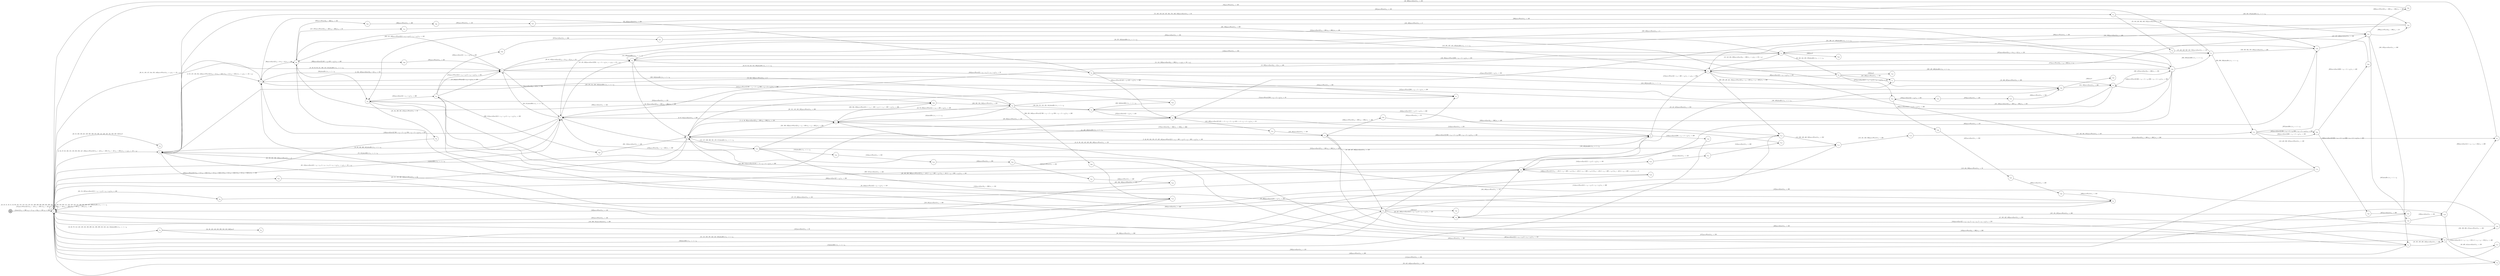 digraph EFSM{
  graph [rankdir="LR", fontname="Latin Modern Math"];
  node [color="black", fillcolor="white", shape="circle", style="filled", fontname="Latin Modern Math"];
  edge [fontname="Latin Modern Math"];

  s0[fillcolor="gray", label=<s<sub>0</sub>>];
  s1[label=<s<sub>1</sub>>];
  s2[label=<s<sub>2</sub>>];
  s3[label=<s<sub>3</sub>>];
  s4[label=<s<sub>4</sub>>];
  s5[label=<s<sub>5</sub>>];
  s6[label=<s<sub>6</sub>>];
  s7[label=<s<sub>7</sub>>];
  s8[label=<s<sub>8</sub>>];
  s10[label=<s<sub>10</sub>>];
  s11[label=<s<sub>11</sub>>];
  s12[label=<s<sub>12</sub>>];
  s16[label=<s<sub>16</sub>>];
  s17[label=<s<sub>17</sub>>];
  s18[label=<s<sub>18</sub>>];
  s19[label=<s<sub>19</sub>>];
  s26[label=<s<sub>26</sub>>];
  s27[label=<s<sub>27</sub>>];
  s28[label=<s<sub>28</sub>>];
  s29[label=<s<sub>29</sub>>];
  s32[label=<s<sub>32</sub>>];
  s42[label=<s<sub>42</sub>>];
  s44[label=<s<sub>44</sub>>];
  s45[label=<s<sub>45</sub>>];
  s46[label=<s<sub>46</sub>>];
  s47[label=<s<sub>47</sub>>];
  s48[label=<s<sub>48</sub>>];
  s49[label=<s<sub>49</sub>>];
  s54[label=<s<sub>54</sub>>];
  s56[label=<s<sub>56</sub>>];
  s59[label=<s<sub>59</sub>>];
  s61[label=<s<sub>61</sub>>];
  s64[label=<s<sub>64</sub>>];
  s68[label=<s<sub>68</sub>>];
  s71[label=<s<sub>71</sub>>];
  s75[label=<s<sub>75</sub>>];
  s76[label=<s<sub>76</sub>>];
  s77[label=<s<sub>77</sub>>];
  s96[label=<s<sub>96</sub>>];
  s97[label=<s<sub>97</sub>>];
  s106[label=<s<sub>106</sub>>];
  s107[label=<s<sub>107</sub>>];
  s108[label=<s<sub>108</sub>>];
  s109[label=<s<sub>109</sub>>];
  s110[label=<s<sub>110</sub>>];
  s114[label=<s<sub>114</sub>>];
  s115[label=<s<sub>115</sub>>];
  s116[label=<s<sub>116</sub>>];
  s117[label=<s<sub>117</sub>>];
  s118[label=<s<sub>118</sub>>];
  s120[label=<s<sub>120</sub>>];
  s126[label=<s<sub>126</sub>>];
  s133[label=<s<sub>133</sub>>];
  s151[label=<s<sub>151</sub>>];
  s152[label=<s<sub>152</sub>>];
  s160[label=<s<sub>160</sub>>];
  s163[label=<s<sub>163</sub>>];
  s186[label=<s<sub>186</sub>>];
  s198[label=<s<sub>198</sub>>];
  s199[label=<s<sub>199</sub>>];
  s204[label=<s<sub>204</sub>>];
  s205[label=<s<sub>205</sub>>];
  s215[label=<s<sub>215</sub>>];
  s232[label=<s<sub>232</sub>>];
  s256[label=<s<sub>256</sub>>];
  s257[label=<s<sub>257</sub>>];
  s278[label=<s<sub>278</sub>>];
  s279[label=<s<sub>279</sub>>];
  s284[label=<s<sub>284</sub>>];
  s300[label=<s<sub>300</sub>>];
  s306[label=<s<sub>306</sub>>];
  s322[label=<s<sub>322</sub>>];
  s326[label=<s<sub>326</sub>>];
  s380[label=<s<sub>380</sub>>];
  s390[label=<s<sub>390</sub>>];
  s395[label=<s<sub>395</sub>>];
  s396[label=<s<sub>396</sub>>];
  s397[label=<s<sub>397</sub>>];
  s415[label=<s<sub>415</sub>>];
  s418[label=<s<sub>418</sub>>];
  s446[label=<s<sub>446</sub>>];
  s466[label=<s<sub>466</sub>>];
  s467[label=<s<sub>467</sub>>];
  s496[label=<s<sub>496</sub>>];
  s497[label=<s<sub>497</sub>>];
  s498[label=<s<sub>498</sub>>];
  s510[label=<s<sub>510</sub>>];
  s511[label=<s<sub>511</sub>>];
  s512[label=<s<sub>512</sub>>];
  s518[label=<s<sub>518</sub>>];
  s519[label=<s<sub>519</sub>>];
  s520[label=<s<sub>520</sub>>];
  s521[label=<s<sub>521</sub>>];
  s522[label=<s<sub>522</sub>>];
  s530[label=<s<sub>530</sub>>];

  s0->s1[label=<<i> [1]start:2/o<sub>1</sub> := 200, o<sub>2</sub> := 3, o<sub>3</sub> := 0&#91;r<sub>3</sub> := 150, r<sub>2</sub> := 250&#93;</i>>];
  s4->s5[label=<<i> [5]moveEast:0&#91;r<sub>3</sub> &gt; 0&#93;/o<sub>1</sub> := 200</i>>];
  s5->s10[label=<<i> [10, 125, 222]moveEast:0&#91;796 &gt; r<sub>3</sub> + 2 &times; r<sub>2</sub>&#93;/o<sub>1</sub> := r<sub>2</sub>&#91;r<sub>2</sub> := 50 + r<sub>2</sub>&#93;</i>>];
  s10->s11[label=<<i> [11, 141, 223]moveEast:0&#91;r<sub>2</sub> &gt; 298&#93;/o<sub>1</sub> := r<sub>2</sub>&#91;r<sub>2</sub> := 50 + r<sub>2</sub>&#93;</i>>];
  s12->s7[label=<<i> [13, 330]moveEast:0&#91;r<sub>3</sub> &gt; 0&#93;/o<sub>1</sub> := 400</i>>];
  s7->s2[label=<<i> [14]shieldHit:1/o<sub>1</sub> := -1 + i<sub>0</sub></i>>];
  s16->s17[label=<<i> [17]moveWest:0&#91;102 &gt; r<sub>3</sub>&#93;/o<sub>1</sub> := 350</i>>];
  s17->s18[label=<<i> [18, 166, 227]moveWest:0/o<sub>1</sub> := 300</i>>];
  s10->s7[label=<<i> [40, 85]moveEast:0&#91;!(r<sub>2</sub> &gt; 298&or;r<sub>2</sub> &gt; 298)&#93;/o<sub>1</sub> := 100</i>>];
  s42->s8[label=<<i> [43]shieldHit:1/o<sub>1</sub> := -1 + i<sub>0</sub></i>>];
  s45->s56[label=<<i> [56, 243]moveWest:0&#91;2 &times; r<sub>3</sub> &gt; r<sub>2</sub>&#93;/o<sub>1</sub> := 150</i>>];
  s56->s4[label=<<i> [57, 244]moveWest:0&#91;2 &times; r<sub>3</sub> &gt; r<sub>2</sub>&#93;/o<sub>1</sub> := 100</i>>];
  s59->s11[label=<<i> [60]moveEast:0&#91;2 &times; r<sub>3</sub> &gt; r<sub>2</sub>&#93;/o<sub>1</sub> := 150</i>>];
  s11->s61[label=<<i> [61]moveEast:0&#91;!(r<sub>2</sub> &gt; 300&or;r<sub>2</sub> &gt; 300)&#93;/o<sub>1</sub> := 200</i>>];
  s61->s1[label=<<i> [62, 369]moveEast:0/o<sub>1</sub> := 250</i>>];
  s1->s5[label=<<i> [65, 124]moveEast:0&#91;2 &times; r<sub>3</sub> &gt; r<sub>2</sub>, 2 &times; r<sub>3</sub> &gt; r<sub>2</sub>, 2 &times; r<sub>3</sub> &gt; r<sub>2</sub>&#93;/o<sub>1</sub> := r<sub>2</sub>&#91;r<sub>2</sub> := 50 + r<sub>2</sub>&#93;</i>>];
  s5->s4[label=<<i> [66, 311]shieldHit:1/o<sub>1</sub> := -1 + i<sub>0</sub></i>>];
  s16->s68[label=<<i> [68]moveWest:0&#91;!(102 &gt; r<sub>3</sub>&or;102 &gt; r<sub>3</sub>)&#93;/o<sub>1</sub> := 200</i>>];
  s68->s8[label=<<i> [69, 252]moveWest:0/o<sub>1</sub> := 150</i>>];
  s8->s42[label=<<i> [42, 70, 253]moveWest:0&#91;-1 &times; r<sub>3</sub> &gt; -500 + r<sub>2</sub>&#93;/o<sub>1</sub> := 100</i>>];
  s42->s71[label=<<i> [71]moveWest:0&#91;796 &gt; r<sub>3</sub> + 2 &times; r<sub>2</sub>&#93;/o<sub>1</sub> := 50</i>>];
  s2->s5[label=<<i> [73, 101]shieldHit:1/o<sub>1</sub> := -1 + i<sub>0</sub></i>>];
  s77->s1[label=<<i> [78]moveWest:0/o<sub>1</sub> := 100</i>>];
  s4->s10[label=<<i> [39, 84, 452]moveEast:0&#91;!(r<sub>3</sub> &gt; 0&or;r<sub>3</sub> &gt; 0)&#93;/o<sub>1</sub> := 50</i>>];
  s5->s6[label=<<i> [6, 21, 88, 132, 149, 169, 236, 480]moveWest:0/o<sub>1</sub> := 150</i>>];
  s7->s8[label=<<i> [8, 41, 86, 90]moveEast:0&#91;!(r<sub>2</sub> &gt; 300&or;r<sub>2</sub> &gt; 300)&#93;/o<sub>1</sub> := 150</i>>];
  s8->s5[label=<<i> [9, 87, 91]moveEast:0/o<sub>1</sub> := 200</i>>];
  s2->s4[label=<<i> [15, 38, 83, 93, 211, 382, 413, 451]alienHit:1/o<sub>1</sub> := 1 + i<sub>0</sub></i>>];
  s4->s16[label=<<i> [16, 67, 94, 212, 312, 392]alienHit:1/o<sub>1</sub> := 1 + i<sub>0</sub></i>>];
  s16->s3[label=<<i> [95, 313]moveEast:0/o<sub>1</sub> := 250</i>>];
  s3->s96[label=<<i> [96]moveEast:0&#91;!(r<sub>3</sub> &gt; 0&or;r<sub>3</sub> &gt; 0)&#93;/o<sub>1</sub> := 300</i>>];
  s96->s97[label=<<i> [97, 282]moveEast:0&#91;450 &gt; r<sub>2</sub>&#93;/o<sub>1</sub> := 350</i>>];
  s97->s1[label=<<i> [98, 500]moveWest:0/o<sub>1</sub> := 300</i>>];
  s107->s108[label=<<i> [108, 476]moveEast:0/o<sub>1</sub> := 300</i>>];
  s108->s109[label=<<i> [109]moveEast:0/o<sub>1</sub> := 350</i>>];
  s109->s110[label=<<i> [110]moveEast:0&#91;!(-2 &times; r<sub>3</sub> + r<sub>2</sub> &gt; 353&or;-2 &times; r<sub>3</sub> + r<sub>2</sub> &gt; 353)&#93;/o<sub>1</sub> := 400</i>>];
  s110->s1[label=<<i> [111]moveWest:0/o<sub>1</sub> := 350</i>>];
  s45->s114[label=<<i> [114]moveWest:0&#91;!(2 &times; r<sub>3</sub> &gt; r<sub>2</sub>&or;2 &times; r<sub>3</sub> &gt; r<sub>2</sub>)&#93;/o<sub>1</sub> := 300</i>>];
  s114->s115[label=<<i> [115, 260, 430, 462, 505]moveWest:0/o<sub>1</sub> := 250</i>>];
  s115->s116[label=<<i> [116, 431, 463, 506]moveWest:0/o<sub>1</sub> := 200</i>>];
  s116->s117[label=<<i> [117, 432, 464, 507]moveWest:0/o<sub>1</sub> := 150</i>>];
  s117->s118[label=<<i> [118, 433, 508, 537]moveWest:0/o<sub>1</sub> := 100</i>>];
  s27->s120[label=<<i> [120]moveWest:0&#91;!(!(!(r<sub>3</sub> &gt; -49&or;2 &times; r<sub>2</sub> &gt; 699 + r<sub>3</sub>)&or;!(r<sub>3</sub> &gt; -49&or;2 &times; r<sub>2</sub> &gt; 699 + r<sub>3</sub>))&or;!(!(r<sub>3</sub> &gt; -49&or;2 &times; r<sub>2</sub> &gt; 699 + r<sub>3</sub>)&or;!(r<sub>3</sub> &gt; -49&or;2 &times; r<sub>2</sub> &gt; 699 + r<sub>3</sub>)))&#93;/o<sub>1</sub> := 0</i>>];
  s120->s1[label=<<i> [121]moveEast:0/o<sub>1</sub> := 50</i>>];
  s10->s126[label=<<i> [126, 294]moveWest:0&#91;896 &gt; r<sub>3</sub> + 2 &times; r<sub>2</sub>&#93;/o<sub>1</sub> := 250</i>>];
  s126->s5[label=<<i> [127]moveWest:0&#91;896 &gt; r<sub>3</sub> + 2 &times; r<sub>2</sub>&#93;/o<sub>1</sub> := 200</i>>];
  s5->s3[label=<<i> [128]moveEast:0&#91;!(796 &gt; r<sub>3</sub> + 2 &times; r<sub>2</sub>&or;796 &gt; r<sub>3</sub> + 2 &times; r<sub>2</sub>)&#93;/o<sub>1</sub> := 250</i>>];
  s6->s133[label=<<i> [133]moveEast:0&#91;896 &gt; r<sub>3</sub> + 2 &times; r<sub>2</sub>&#93;/o<sub>1</sub> := 200</i>>];
  s133->s1[label=<<i> [134]shieldHit:1/o<sub>1</sub> := -1 + i<sub>0</sub></i>>];
  s2->s3[label=<<i> [3, 35, 137, 156, 354, 448]moveWest:0&#91;!(!(r<sub>3</sub> &gt; 51&or;r<sub>2</sub> &gt; 848)&or;!(r<sub>3</sub> &gt; 51&or;r<sub>2</sub> &gt; 848))&#93;/o<sub>1</sub> := r<sub>3</sub>&#91;r<sub>3</sub> := -50 + r<sub>3</sub>&#93;</i>>];
  s12->s10[label=<<i> [143]moveWest:0/o<sub>1</sub> := 350</i>>];
  s10->s10[label=<<i> [144, 200]shieldHit:1/o<sub>1</sub> := -1 + i<sub>0</sub></i>>];
  s126->s18[label=<<i> [146]moveWest:0&#91;!(896 &gt; r<sub>3</sub> + 2 &times; r<sub>2</sub>&or;896 &gt; r<sub>3</sub> + 2 &times; r<sub>2</sub>)&#93;/o<sub>1</sub> := 300</i>>];
  s19->s5[label=<<i> [20, 131, 148, 168, 235]moveWest:0/o<sub>1</sub> := 200</i>>];
  s151->s152[label=<<i> [152]moveEast:0&#91;r<sub>2</sub> &gt; 300&#93;/o<sub>1</sub> := 150</i>>];
  s152->s1[label=<<i> [153, 308, 351]moveEast:0/o<sub>1</sub> := 200</i>>];
  s3->s1[label=<<i> [36, 81, 138, 157, 344, 355, 449]moveWest:0/o<sub>1</sub> := r<sub>3</sub>&#91;r<sub>3</sub> := -50 + r<sub>3</sub>&#93;</i>>];
  s160->s12[label=<<i> [161, 376]moveEast:0/o<sub>1</sub> := 100</i>>];
  s59->s163[label=<<i> [163]win:0</i>>];
  s59->s17[label=<<i> [165, 226]moveWest:0/o<sub>1</sub> := 350</i>>];
  s18->s19[label=<<i> [19, 147, 167]moveWest:0/o<sub>1</sub> := 250</i>>];
  s27->s6[label=<<i> [176, 435]alienHit:1/o<sub>1</sub> := 1 + i<sub>0</sub></i>>];
  s45->s47[label=<<i> [184]moveEast:0&#91;2 &times; r<sub>3</sub> &gt; r<sub>2</sub>, 2 &times; r<sub>3</sub> &gt; r<sub>2</sub>, 2 &times; r<sub>3</sub> &gt; r<sub>2</sub>&#93;/o<sub>1</sub> := 250</i>>];
  s47->s48[label=<<i> [48, 185, 189, 408, 440]moveEast:0/o<sub>1</sub> := 300</i>>];
  s186->s46[label=<<i> [187, 191, 287]moveWest:0/o<sub>1</sub> := 200</i>>];
  s46->s27[label=<<i> [192, 288]moveWest:0/o<sub>1</sub> := 150</i>>];
  s45->s198[label=<<i> [198, 493]alienHit:1/o<sub>1</sub> := 1 + i<sub>0</sub></i>>];
  s198->s199[label=<<i> [199]win:0</i>>];
  s10->s126[label=<<i> [145, 201, 327, 453, 459]alienHit:1/o<sub>1</sub> := 1 + i<sub>0</sub></i>>];
  s126->s77[label=<<i> [202, 295]shieldHit:1/o<sub>1</sub> := -1 + i<sub>0</sub></i>>];
  s117->s204[label=<<i> [204]moveEast:0&#91;896 &gt; r<sub>3</sub> + 2 &times; r<sub>2</sub>&#93;/o<sub>1</sub> := 350</i>>];
  s204->s205[label=<<i> [205]moveEast:0&#91;896 &gt; r<sub>3</sub> + 2 &times; r<sub>2</sub>&#93;/o<sub>1</sub> := 400</i>>];
  s205->s11[label=<<i> [206]moveWest:0/o<sub>1</sub> := 350</i>>];
  s114->s1[label=<<i> [208, 317]moveEast:0/o<sub>1</sub> := 350</i>>];
  s16->s198[label=<<i> [213, 393]alienHit:1/o<sub>1</sub> := 1 + i<sub>0</sub></i>>];
  s198->s18[label=<<i> [214, 494]moveEast:0/o<sub>1</sub> := 200</i>>];
  s18->s215[label=<<i> [215, 495]moveEast:0&#91;!(r<sub>2</sub> &gt; 300&or;r<sub>2</sub> &gt; 300)&#93;/o<sub>1</sub> := 250</i>>];
  s215->s7[label=<<i> [216]moveWest:0/o<sub>1</sub> := 200</i>>];
  s151->s115[label=<<i> [218]moveEast:0&#91;!(r<sub>2</sub> &gt; 300&or;r<sub>2</sub> &gt; 300)&#93;/o<sub>1</sub> := 250</i>>];
  s115->s1[label=<<i> [219, 261]moveEast:0/o<sub>1</sub> := 300</i>>];
  s11->s12[label=<<i> [12, 142, 224, 329]moveEast:0&#91;r<sub>2</sub> &gt; 300&#93;/o<sub>1</sub> := r<sub>2</sub>&#91;r<sub>2</sub> := 50 + r<sub>2</sub>&#93;</i>>];
  s18->s126[label=<<i> [228, 427]moveEast:0&#91;r<sub>2</sub> &gt; 300&#93;/o<sub>1</sub> := 350</i>>];
  s126->s7[label=<<i> [229]moveEast:0&#91;r<sub>2</sub> &gt; 300&#93;/o<sub>1</sub> := 400</i>>];
  s42->s19[label=<<i> [130, 234, 271, 315, 321, 341]alienHit:1/o<sub>1</sub> := 1 + i<sub>0</sub></i>>];
  s7->s1[label=<<i> [23, 171, 178, 238, 482]moveWest:0/o<sub>1</sub> := 50</i>>];
  s4->s71[label=<<i> [245]moveWest:0&#91;2 &times; r<sub>3</sub> &gt; r<sub>2</sub>, 2 &times; r<sub>3</sub> &gt; r<sub>2</sub>&#93;/o<sub>1</sub> := 50</i>>];
  s71->s2[label=<<i> [72, 246, 532]moveWest:0/o<sub>1</sub> := 0</i>>];
  s42->s28[label=<<i> [254]moveEast:0/o<sub>1</sub> := 150</i>>];
  s28->s56[label=<<i> [255]moveEast:0&#91;2 &times; r<sub>3</sub> &gt; r<sub>2</sub>&#93;/o<sub>1</sub> := 200</i>>];
  s56->s256[label=<<i> [256]moveEast:0&#91;2 &times; r<sub>3</sub> &gt; r<sub>2</sub>&#93;/o<sub>1</sub> := 250</i>>];
  s256->s257[label=<<i> [257]moveEast:0/o<sub>1</sub> := 300</i>>];
  s257->s11[label=<<i> [258]moveEast:0/o<sub>1</sub> := 350</i>>];
  s1->s26[label=<<i> [26, 174, 267]moveEast:0&#91;!(2 &times; r<sub>3</sub> &gt; r<sub>2</sub>&or;2 &times; r<sub>3</sub> &gt; r<sub>2</sub>)&#93;/o<sub>1</sub> := 100</i>>];
  s26->s27[label=<<i> [27, 175, 268]moveEast:0/o<sub>1</sub> := 150</i>>];
  s27->s3[label=<<i> [269]moveEast:0&#91;2 &gt; r<sub>3</sub>&#93;/o<sub>1</sub> := 200</i>>];
  s19->s68[label=<<i> [272]moveEast:0&#91;2 &gt; r<sub>3</sub>&#93;/o<sub>1</sub> := 250</i>>];
  s56->s4[label=<<i> [274]moveWest:0&#91;!(2 &times; r<sub>3</sub> &gt; r<sub>2</sub>&or;2 &times; r<sub>3</sub> &gt; r<sub>2</sub>)&#93;/o<sub>1</sub> := 250</i>>];
  s12->s59[label=<<i> [59, 162, 164, 225, 276]alienHit:1/o<sub>1</sub> := 1 + i<sub>0</sub></i>>];
  s59->s215[label=<<i> [277]moveEast:0&#91;!(2 &times; r<sub>3</sub> &gt; r<sub>2</sub>&or;2 &times; r<sub>3</sub> &gt; r<sub>2</sub>)&#93;/o<sub>1</sub> := 300</i>>];
  s215->s278[label=<<i> [278]moveEast:0&#91;2 &gt; r<sub>3</sub>&#93;/o<sub>1</sub> := 350</i>>];
  s278->s279[label=<<i> [279]moveEast:0/o<sub>1</sub> := 400</i>>];
  s279->s198[label=<<i> [280]moveWest:0/o<sub>1</sub> := 350</i>>];
  s198->s96[label=<<i> [281, 394]moveWest:0/o<sub>1</sub> := 300</i>>];
  s97->s2[label=<<i> [283]moveEast:0/o<sub>1</sub> := 400</i>>];
  s2->s284[label=<<i> [284]moveWest:0&#91;!(!(!(r<sub>3</sub> &gt; 51&or;r<sub>2</sub> &gt; 848)&or;!(r<sub>3</sub> &gt; 51&or;r<sub>2</sub> &gt; 848))&or;!(!(r<sub>3</sub> &gt; 51&or;r<sub>2</sub> &gt; 848)&or;!(r<sub>3</sub> &gt; 51&or;r<sub>2</sub> &gt; 848)))&#93;/o<sub>1</sub> := 350</i>>];
  s284->s48[label=<<i> [285]moveWest:0/o<sub>1</sub> := 300</i>>];
  s48->s186[label=<<i> [186, 190, 286, 471]moveWest:0/o<sub>1</sub> := 250</i>>];
  s27->s28[label=<<i> [28, 193, 289, 366]moveWest:0&#91;!(!(r<sub>3</sub> &gt; -49&or;2 &times; r<sub>2</sub> &gt; 699 + r<sub>3</sub>)&or;!(r<sub>3</sub> &gt; -49&or;2 &times; r<sub>2</sub> &gt; 699 + r<sub>3</sub>))&#93;/o<sub>1</sub> := 100</i>>];
  s77->s117[label=<<i> [203, 296, 536]alienHit:1/o<sub>1</sub> := 1 + i<sub>0</sub></i>>];
  s117->s106[label=<<i> [297]shieldHit:1/o<sub>1</sub> := -1 + i<sub>0</sub></i>>];
  s106->s68[label=<<i> [251, 298, 417, 489]alienHit:1/o<sub>1</sub> := 1 + i<sub>0</sub></i>>];
  s68->s56[label=<<i> [273, 299, 514]moveEast:0&#91;-651 &gt; -3 &times; r<sub>2</sub> + 2 &times; r<sub>3</sub>&#93;/o<sub>1</sub> := 300</i>>];
  s56->s300[label=<<i> [300, 515]moveEast:0&#91;!(2 &times; r<sub>3</sub> &gt; r<sub>2</sub>&or;2 &times; r<sub>3</sub> &gt; r<sub>2</sub>)&#93;/o<sub>1</sub> := 350</i>>];
  s300->s7[label=<<i> [301, 516]moveEast:0/o<sub>1</sub> := 400</i>>];
  s232->s42[label=<<i> [233, 305, 334, 348]moveWest:0/o<sub>1</sub> := 250</i>>];
  s54->s64[label=<<i> [64, 80, 123, 140, 210, 293, 310, 319, 346]lose:0</i>>];
  s19->s114[label=<<i> [316]moveEast:0&#91;!(2 &gt; r<sub>3</sub>&or;2 &gt; r<sub>3</sub>)&#93;/o<sub>1</sub> := 300</i>>];
  s19->s322[label=<<i> [322, 342]shieldHit:1/o<sub>1</sub> := -1 + i<sub>0</sub></i>>];
  s322->s3[label=<<i> [323, 343]alienHit:1/o<sub>1</sub> := 1 + i<sub>0</sub></i>>];
  s4->s12[label=<<i> [58, 275, 325]shieldHit:1/o<sub>1</sub> := -1 + i<sub>0</sub></i>>];
  s12->s326[label=<<i> [326]lose:0</i>>];
  s151->s8[label=<<i> [231, 303, 332]moveWest:0&#91;!(r<sub>3</sub> + r<sub>2</sub> &gt; 605&or;r<sub>3</sub> + r<sub>2</sub> &gt; 605)&#93;/o<sub>1</sub> := 350</i>>];
  s8->s232[label=<<i> [232, 304, 333]moveWest:0&#91;!(-1 &times; r<sub>3</sub> &gt; -500 + r<sub>2</sub>&or;-1 &times; r<sub>3</sub> &gt; -500 + r<sub>2</sub>)&#93;/o<sub>1</sub> := 300</i>>];
  s42->s306[label=<<i> [306, 335, 349]moveWest:0&#91;!(796 &gt; r<sub>3</sub> + 2 &times; r<sub>2</sub>&or;796 &gt; r<sub>3</sub> + 2 &times; r<sub>2</sub>)&#93;/o<sub>1</sub> := 200</i>>];
  s306->s152[label=<<i> [307, 336, 350]moveWest:0/o<sub>1</sub> := 150</i>>];
  s152->s1[label=<<i> [337]moveWest:0/o<sub>1</sub> := 100</i>>];
  s3->s42[label=<<i> [129, 270, 314, 320, 340]shieldHit:1/o<sub>1</sub> := -1 + i<sub>0</sub></i>>];
  s10->s232[label=<<i> [347]moveWest:0&#91;!(896 &gt; r<sub>3</sub> + 2 &times; r<sub>2</sub>&or;896 &gt; r<sub>3</sub> + 2 &times; r<sub>2</sub>)&#93;/o<sub>1</sub> := 300</i>>];
  s1->s2[label=<<i> [2, 34, 37, 82, 136, 155, 158, 353, 356, 447, 450]moveWest:0&#91;!(!(r<sub>3</sub> &gt; -48&or;r<sub>3</sub> &gt; 199)&or;!(r<sub>3</sub> &gt; -48&or;r<sub>3</sub> &gt; 199))&#93;/o<sub>1</sub> := r<sub>3</sub>&#91;r<sub>3</sub> := -50 + r<sub>3</sub>&#93;</i>>];
  s160->s5[label=<<i> [359, 400]moveWest:0/o<sub>1</sub> := 0</i>>];
  s5->s2[label=<<i> [74, 92, 102, 360, 401]alienHit:1/o<sub>1</sub> := 1 + i<sub>0</sub></i>>];
  s106->s27[label=<<i> [365]moveWest:0/o<sub>1</sub> := 150</i>>];
  s28->s109[label=<<i> [367]moveEast:0&#91;!(2 &times; r<sub>3</sub> &gt; r<sub>2</sub>&or;2 &times; r<sub>3</sub> &gt; r<sub>2</sub>)&#93;/o<sub>1</sub> := 150</i>>];
  s109->s61[label=<<i> [368]moveEast:0&#91;-2 &times; r<sub>3</sub> + r<sub>2</sub> &gt; 353&#93;/o<sub>1</sub> := 200</i>>];
  s1->s1[label=<<i> [371]moveWest:0&#91;!(!(!(r<sub>3</sub> &gt; -48&or;r<sub>3</sub> &gt; 199)&or;!(r<sub>3</sub> &gt; -48&or;r<sub>3</sub> &gt; 199))&or;!(!(r<sub>3</sub> &gt; -48&or;r<sub>3</sub> &gt; 199)&or;!(r<sub>3</sub> &gt; -48&or;r<sub>3</sub> &gt; 199)))&#93;/o<sub>1</sub> := 200</i>>];
  s75->s160[label=<<i> [160, 358, 375]alienHit:1/o<sub>1</sub> := 1 + i<sub>0</sub></i>>];
  s12->s77[label=<<i> [377]moveEast:0&#91;!(r<sub>3</sub> &gt; 0&or;r<sub>3</sub> &gt; 0)&#93;/o<sub>1</sub> := 150</i>>];
  s107->s380[label=<<i> [380]moveWest:0&#91;!(r<sub>2</sub> &gt; 300&or;r<sub>2</sub> &gt; 300)&#93;/o<sub>1</sub> := 200</i>>];
  s380->s2[label=<<i> [381]moveWest:0/o<sub>1</sub> := 150</i>>];
  s4->s96[label=<<i> [383, 414, 486]moveWest:0&#91;!(2 &times; r<sub>3</sub> &gt; r<sub>2</sub>&or;2 &times; r<sub>3</sub> &gt; r<sub>2</sub>)&#93;/o<sub>1</sub> := 100</i>>];
  s96->s28[label=<<i> [384]alienHit:1/o<sub>1</sub> := 1 + i<sub>0</sub></i>>];
  s28->s29[label=<<i> [29, 194, 290, 385, 455]moveWest:0/o<sub>1</sub> := 50</i>>];
  s29->s1[label=<<i> [30, 195, 291, 386, 456]moveWest:0/o<sub>1</sub> := 0</i>>];
  s232->s96[label=<<i> [389]moveEast:0/o<sub>1</sub> := 350</i>>];
  s96->s390[label=<<i> [390]moveEast:0&#91;!(450 &gt; r<sub>2</sub>&or;450 &gt; r<sub>2</sub>)&#93;/o<sub>1</sub> := 400</i>>];
  s390->s4[label=<<i> [391]moveWest:0/o<sub>1</sub> := 350</i>>];
  s96->s395[label=<<i> [395]moveWest:0&#91;r<sub>2</sub> &gt; 300&#93;/o<sub>1</sub> := 250</i>>];
  s395->s396[label=<<i> [396]moveWest:0/o<sub>1</sub> := 200</i>>];
  s396->s397[label=<<i> [397]moveWest:0/o<sub>1</sub> := 150</i>>];
  s397->s107[label=<<i> [398]moveWest:0/o<sub>1</sub> := 100</i>>];
  s107->s160[label=<<i> [399]moveWest:0&#91;r<sub>2</sub> &gt; 300&#93;/o<sub>1</sub> := 50</i>>];
  s2->s75[label=<<i> [75, 103, 159, 247, 357, 361, 374, 402, 533]moveEast:0/o<sub>1</sub> := 50</i>>];
  s75->s76[label=<<i> [76, 104, 248, 362, 403, 534]moveEast:0/o<sub>1</sub> := 100</i>>];
  s76->s77[label=<<i> [77, 105, 249, 363, 404, 535]moveEast:0/o<sub>1</sub> := 150</i>>];
  s77->s106[label=<<i> [106, 250, 364, 378, 405]moveEast:0/o<sub>1</sub> := 200</i>>];
  s106->s107[label=<<i> [107, 379, 406]moveEast:0/o<sub>1</sub> := 250</i>>];
  s107->s47[label=<<i> [407]alienHit:1/o<sub>1</sub> := 1 + i<sub>0</sub></i>>];
  s96->s415[label=<<i> [415, 487]moveWest:0&#91;!(r<sub>2</sub> &gt; 300&or;r<sub>2</sub> &gt; 300)&#93;/o<sub>1</sub> := 50</i>>];
  s415->s106[label=<<i> [416, 488]moveWest:0/o<sub>1</sub> := 0</i>>];
  s68->s418[label=<<i> [418, 490]moveEast:0&#91;!(-651 &gt; -3 &times; r<sub>2</sub> + 2 &times; r<sub>3</sub>&or;-651 &gt; -3 &times; r<sub>2</sub> + 2 &times; r<sub>3</sub>)&#93;/o<sub>1</sub> := 50</i>>];
  s418->s44[label=<<i> [419, 491]moveEast:0/o<sub>1</sub> := 100</i>>];
  s45->s46[label=<<i> [46, 421, 438]moveEast:0&#91;!(2 &times; r<sub>3</sub> &gt; r<sub>2</sub>&or;2 &times; r<sub>3</sub> &gt; r<sub>2</sub>)&#93;/o<sub>1</sub> := 200</i>>];
  s47->s1[label=<<i> [423]moveWest:0/o<sub>1</sub> := 200</i>>];
  s6->s44[label=<<i> [436]moveEast:0&#91;!(896 &gt; r<sub>3</sub> + 2 &times; r<sub>2</sub>&or;896 &gt; r<sub>3</sub> + 2 &times; r<sub>2</sub>)&#93;/o<sub>1</sub> := 100</i>>];
  s46->s47[label=<<i> [47, 188, 422, 439]moveEast:0/o<sub>1</sub> := 250</i>>];
  s48->s49[label=<<i> [49, 409, 441]moveEast:0/o<sub>1</sub> := 350</i>>];
  s49->s1[label=<<i> [50, 410, 442]moveEast:0/o<sub>1</sub> := 400</i>>];
  s1->s54[label=<<i> [54, 63, 79, 112, 122, 139, 182, 196, 209, 241, 292, 309, 318, 345, 444, 524]shieldHit:1/o<sub>1</sub> := -1 + i<sub>0</sub></i>>];
  s54->s45[label=<<i> [55, 113, 183, 197, 242, 445, 525]alienHit:1/o<sub>1</sub> := 1 + i<sub>0</sub></i>>];
  s45->s446[label=<<i> [446]win:0</i>>];
  s126->s28[label=<<i> [454]moveEast:0&#91;!(r<sub>2</sub> &gt; 300&or;r<sub>2</sub> &gt; 300)&#93;/o<sub>1</sub> := 100</i>>];
  s126->s11[label=<<i> [328, 428, 460]alienHit:1/o<sub>1</sub> := 1 + i<sub>0</sub></i>>];
  s117->s204[label=<<i> [465]moveEast:0&#91;!(896 &gt; r<sub>3</sub> + 2 &times; r<sub>2</sub>&or;896 &gt; r<sub>3</sub> + 2 &times; r<sub>2</sub>)&#93;/o<sub>1</sub> := 200</i>>];
  s204->s466[label=<<i> [466]moveEast:0&#91;!(896 &gt; r<sub>3</sub> + 2 &times; r<sub>2</sub>&or;896 &gt; r<sub>3</sub> + 2 &times; r<sub>2</sub>)&#93;/o<sub>1</sub> := 250</i>>];
  s466->s467[label=<<i> [467]moveEast:0/o<sub>1</sub> := 300</i>>];
  s467->s8[label=<<i> [468]moveEast:0/o<sub>1</sub> := 350</i>>];
  s44->s48[label=<<i> [470]moveWest:0&#91;r<sub>2</sub> &gt; 300&#93;/o<sub>1</sub> := 300</i>>];
  s186->s7[label=<<i> [472]moveEast:0/o<sub>1</sub> := 300</i>>];
  s7->s6[label=<<i> [473]moveEast:0&#91;r<sub>2</sub> &gt; 300&#93;/o<sub>1</sub> := 350&#91;r<sub>3</sub> := 300&#93;</i>>];
  s6->s11[label=<<i> [474]moveWest:0&#91;3 &times; r<sub>3</sub> &gt; 300 + r<sub>2</sub>&#93;/o<sub>1</sub> := r<sub>3</sub>&#91;r<sub>3</sub> := 250&#93;</i>>];
  s11->s107[label=<<i> [475]moveWest:0&#91;r<sub>3</sub> + r<sub>2</sub> &gt; 605&#93;/o<sub>1</sub> := r<sub>3</sub></i>>];
  s108->s7[label=<<i> [477]moveWest:0/o<sub>1</sub> := 250</i>>];
  s7->s151[label=<<i> [151, 217, 230, 302, 331, 478, 517]alienHit:1/o<sub>1</sub> := 1 + i<sub>0</sub></i>>];
  s151->s5[label=<<i> [479]moveWest:0&#91;r<sub>3</sub> + r<sub>2</sub> &gt; 605&#93;/o<sub>1</sub> := 200</i>>];
  s6->s7[label=<<i> [7, 22, 89, 150, 170, 177, 237, 481]moveWest:0&#91;!(3 &times; r<sub>3</sub> &gt; 300 + r<sub>2</sub>&or;3 &times; r<sub>3</sub> &gt; 300 + r<sub>2</sub>)&#93;/o<sub>1</sub> := 100</i>>];
  s3->s4[label=<<i> [4, 324, 485]moveEast:0&#91;r<sub>3</sub> &gt; 0&#93;/o<sub>1</sub> := 150</i>>];
  s44->s45[label=<<i> [45, 420, 437, 492]moveEast:0/o<sub>1</sub> := 150</i>>];
  s215->s496[label=<<i> [496]moveEast:0&#91;!(2 &gt; r<sub>3</sub>&or;2 &gt; r<sub>3</sub>)&#93;/o<sub>1</sub> := 300</i>>];
  s496->s497[label=<<i> [497]moveEast:0/o<sub>1</sub> := 350</i>>];
  s497->s498[label=<<i> [498]moveEast:0/o<sub>1</sub> := 400</i>>];
  s498->s97[label=<<i> [499]moveWest:0/o<sub>1</sub> := 350</i>>];
  s11->s114[label=<<i> [207, 259, 429, 461, 504]moveWest:0&#91;!(r<sub>3</sub> + r<sub>2</sub> &gt; 605&or;r<sub>3</sub> + r<sub>2</sub> &gt; 605)&#93;/o<sub>1</sub> := 300</i>>];
  s118->s27[label=<<i> [119, 434, 509]moveWest:0/o<sub>1</sub> := 50</i>>];
  s27->s510[label=<<i> [510]moveEast:0&#91;!(2 &gt; r<sub>3</sub>&or;2 &gt; r<sub>3</sub>)&#93;/o<sub>1</sub> := 100</i>>];
  s510->s511[label=<<i> [511]moveEast:0/o<sub>1</sub> := 150</i>>];
  s511->s512[label=<<i> [512]moveEast:0/o<sub>1</sub> := 200</i>>];
  s512->s68[label=<<i> [513]moveEast:0/o<sub>1</sub> := 250</i>>];
  s151->s518[label=<<i> [518]alienHit:1/o<sub>1</sub> := 1 + i<sub>0</sub></i>>];
  s518->s519[label=<<i> [519]moveWest:0/o<sub>1</sub> := 350</i>>];
  s519->s520[label=<<i> [520]moveWest:0/o<sub>1</sub> := 300</i>>];
  s520->s521[label=<<i> [521]moveWest:0/o<sub>1</sub> := 250</i>>];
  s521->s522[label=<<i> [522]moveWest:0/o<sub>1</sub> := 200</i>>];
  s522->s1[label=<<i> [523]moveWest:0/o<sub>1</sub> := 150</i>>];
  s45->s1[label=<<i> [526]shieldHit:1/o<sub>1</sub> := -1 + i<sub>0</sub></i>>];
  s1->s1[label=<<i> [24, 25, 31, 33, 51, 52, 99, 135, 154, 172, 173, 179, 181, 220, 239, 262, 263, 264, 266, 338, 352, 370, 372, 387, 411, 424, 425, 443, 457, 483, 501, 502, 527, 539]alienHit:1/o<sub>1</sub> := 1 + i<sub>0</sub></i>>];
  s1->s32[label=<<i> [32, 53, 100, 180, 221, 240, 265, 339, 373, 388, 412, 426, 458, 484, 503, 528, 540]win:0</i>>];
  s8->s44[label=<<i> [44, 469, 529]alienHit:1/o<sub>1</sub> := 1 + i<sub>0</sub></i>>];
  s44->s530[label=<<i> [530]moveWest:0&#91;!(r<sub>2</sub> &gt; 300&or;r<sub>2</sub> &gt; 300)&#93;/o<sub>1</sub> := 100</i>>];
  s530->s71[label=<<i> [531]moveWest:0/o<sub>1</sub> := 50</i>>];
  s118->s1[label=<<i> [538]moveEast:0/o<sub>1</sub> := 150</i>>];
}